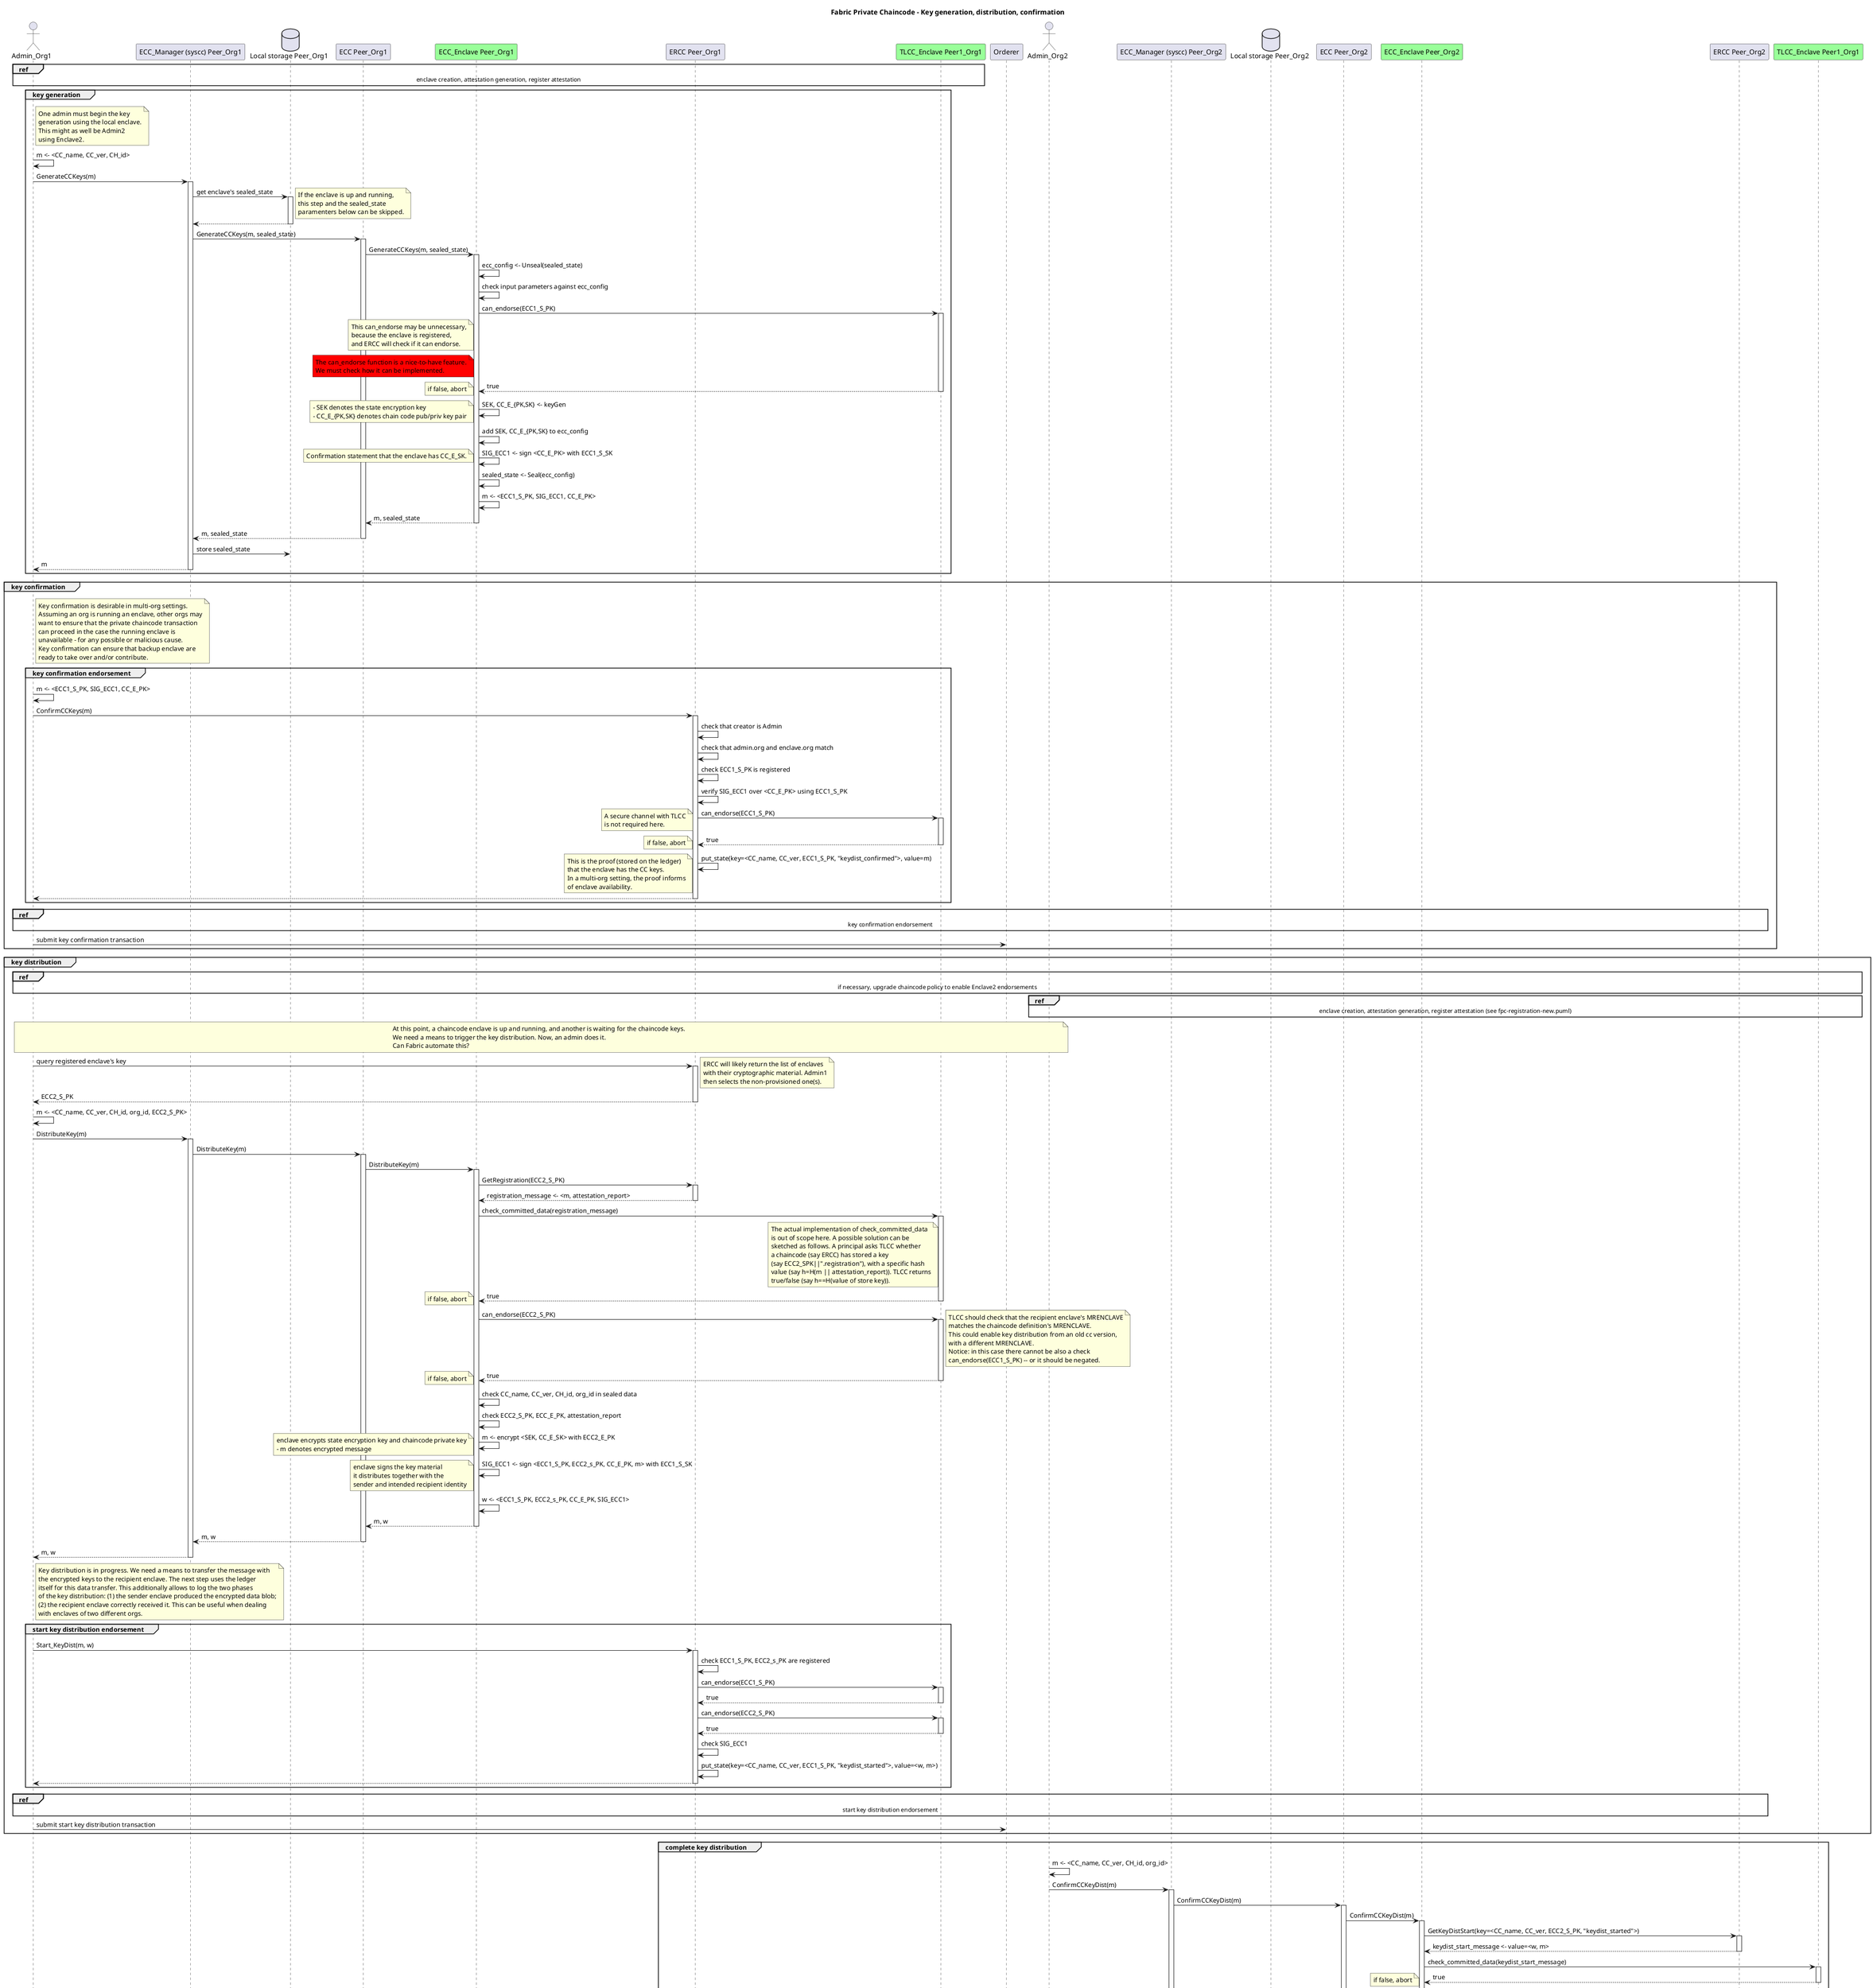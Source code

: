 @startuml

!pragma teoz true

hide footbox
title Foot Box removed

title Fabric Private Chaincode - Key generation, distribution, confirmation 

actor       "Admin_Org1" as Admin1
participant "ECC_Manager (syscc) Peer_Org1" as ECC_Manager1
database    "Local storage Peer_Org1" as Storage1
participant "ECC Peer_Org1" as ECC1
participant "ECC_Enclave Peer_Org1" as Enclave1 #99FF99
participant "ERCC Peer_Org1" as ERCC1
participant "TLCC_Enclave Peer1_Org1" as TLCC_Enclave1 #99FF99

participant Orderer as Orderer

actor	    "Admin_Org2" as Admin2
participant "ECC_Manager (syscc) Peer_Org2" as ECC_Manager2
database    "Local storage Peer_Org2" as Storage2
participant "ECC Peer_Org2" as ECC2
participant "ECC_Enclave Peer_Org2" as Enclave2 #99FF99
participant "ERCC Peer_Org2" as ERCC2
participant "TLCC_Enclave Peer1_Org1" as TLCC_Enclave2 #99FF99


ref over Admin1, ECC_Manager1, ECC1, Enclave1, ERCC1, TLCC_Enclave1
  enclave creation, attestation generation, register attestation
end ref

group key generation

  note right Admin1
    One admin must begin the key
    generation using the local enclave.
    This might as well be Admin2
    using Enclave2.
  end note
  Admin1        -> Admin1       :   m <- <CC_name, CC_ver, CH_id>
  Admin1        -> ECC_Manager1 ++: GenerateCCKeys(m)
  ECC_Manager1  -> Storage1     ++: get enclave's sealed_state
  note right
    If the enclave is up and running,
    this step and the sealed_state
    paramenters below can be skipped.
  end note
  return /'Storage1 -> ECC_Manager1'/

  ECC_Manager1  -> ECC1         ++: GenerateCCKeys(m, sealed_state)
  ECC1          -> Enclave1     ++: GenerateCCKeys(m, sealed_state)
  Enclave1      -> Enclave1     :   ecc_config <- Unseal(sealed_state)
  Enclave1      -> Enclave1     :   check input parameters against ecc_config 
  Enclave1      -> TLCC_Enclave1++: can_endorse(ECC1_S_PK)
    note left of Enclave1
        This can_endorse may be unnecessary,
        because the enclave is registered,
        and ERCC will check if it can endorse.
    end note
    note left of Enclave1 #ff0000
        The can_endorse function is a nice-to-have feature.
        We must check how it can be implemented.
    end note

  return true
    note left
        if false, abort
    end note

  Enclave1      -> Enclave1     :   SEK, CC_E_{PK,SK} <- keyGen
    note left
        - SEK denotes the state encryption key
        - CC_E_{PK,SK} denotes chain code pub/priv key pair
    end note
  Enclave1      -> Enclave1     :   add SEK, CC_E_{PK,SK} to ecc_config
  Enclave1      -> Enclave1     : SIG_ECC1 <- sign <CC_E_PK> with ECC1_S_SK
    note left
        Confirmation statement that the enclave has CC_E_SK.
    end note

  Enclave1      -> Enclave1     :   sealed_state <- Seal(ecc_config)
  Enclave1      -> Enclave1     :   m <- <ECC1_S_PK, SIG_ECC1, CC_E_PK>

  return m, sealed_state /'ECC1 -> Enclave1'/
  return m, sealed_state /'ECC_Manager1 -> ECC1'/

  ECC_Manager1  -> Storage1     :   store sealed_state

  return m /'Admin1 -> ECC_Manager1'/

end group

'note right Admin1 #ff0000
'    Discussion needed ... see below
'end note

'note right Admin1
'    - Where do we store ECC1_S_PK, SIG_ECC, m, CC_E_PK??? At ECC or ERCC?
'    - Do we treat key-mgnt as FPC lifcycle or is this application specific?
'    - If FPC lifecycle => ERCC ; otherwise ECC
'end note

'note right Admin1
'    **ERCC**
'    + aligned with FPC lifcycle policy
'    + central place where also FPC chaincodes store keys
'    - how can ECC_Enclave access? m is stored in ERCC namespace
'    - ERCC namspace can be accessed through cc2cc call
'        but not protected through TLCC
'    TBD ...
'end note

'note right Admin1
'    **ECC**
'    + easy to securely access m protected through TLCC
'    - difficult with application policy
'    TBD ...
'end note

group key confirmation

  note right of Admin1
    Key confirmation is desirable in multi-org settings.
    Assuming an org is running an enclave, other orgs may
    want to ensure that the private chaincode transaction
    can proceed in the case the running enclave is
    unavailable - for any possible or malicious cause.
    Key confirmation can ensure that backup enclave are
    ready to take over and/or contribute.
  end note
  group key confirmation endorsement
    Admin1  -> Admin1       :   m <- <ECC1_S_PK, SIG_ECC1, CC_E_PK>
    Admin1  -> ERCC1        ++: ConfirmCCKeys(m)
    ERCC1   -> ERCC1        :   check that creator is Admin
    ERCC1   -> ERCC1        :   check that admin.org and enclave.org match
    ERCC1   -> ERCC1        :   check ECC1_S_PK is registered
    ERCC1   -> ERCC1        :   verify SIG_ECC1 over <CC_E_PK> using ECC1_S_PK
    ERCC1   -> TLCC_Enclave1++: can_endorse(ECC1_S_PK)
        note left
            A secure channel with TLCC
            is not required here.
        end note
    return true
    note left
        if false, abort
    end note
    ERCC1   -> ERCC1    :   put_state(key=<CC_name, CC_ver, ECC1_S_PK, "keydist_confirmed">, value=m)
        note left
            This is the proof (stored on the ledger)
            that the enclave has the CC keys.
            In a multi-org setting, the proof informs
            of enclave availability.
        end note

    return /'Admin1 -> ERCC1'/

  end group

  ref over Admin1, ERCC2
    key confirmation endorsement
  end ref

  Admin1 -> Orderer: submit key confirmation transaction

end group


group key distribution
  ref over Admin1, TLCC_Enclave1, Admin2, TLCC_Enclave2
    if necessary, upgrade chaincode policy to enable Enclave2 endorsements
  end ref 
  
  ref over Admin2, ECC_Manager2, ECC2, Enclave2, ERCC2, TLCC_Enclave2
    enclave creation, attestation generation, register attestation (see fpc-registration-new.puml)
  end ref

  note over Admin1, Admin2
    At this point, a chaincode enclave is up and running, and another is waiting for the chaincode keys.
    We need a means to trigger the key distribution. Now, an admin does it.
    Can Fabric automate this?
  end note

  Admin1        -> ERCC1            ++: query registered enclave's key
    note right
        ERCC will likely return the list of enclaves
        with their cryptographic material. Admin1
        then selects the non-provisioned one(s).
    end note
  return ECC2_S_PK /'Admin1 -> ERCC1'/

  Admin1        -> Admin1           :   m <- <CC_name, CC_ver, CH_id, org_id, ECC2_S_PK>
  Admin1        -> ECC_Manager1     ++: DistributeKey(m)
  ECC_Manager1  -> ECC1             ++: DistributeKey(m)
  ECC1          -> Enclave1         ++: DistributeKey(m)
  Enclave1      -> ERCC1            ++: GetRegistration(ECC2_S_PK)
  return registration_message <- <m, attestation_report> /'Enclave1 -> ERCC1'/
  Enclave1      -> TLCC_Enclave1    ++: check_committed_data(registration_message)
  note left of TLCC_Enclave1
    The actual implementation of check_committed_data
    is out of scope here. A possible solution can be
    sketched as follows. A principal asks TLCC whether
    a chaincode (say ERCC) has stored a key
    (say ECC2_SPK||".registration"), with a specific hash
    value (say h=H(m || attestation_report)). TLCC returns
    true/false (say h==H(value of store key)).
  end note
  return true /'Enclave1 -> TLCC_Enclave1'/
    note left
        if false, abort
    end note
  Enclave1      -> TLCC_Enclave1    ++: can_endorse(ECC2_S_PK)
    note right
        TLCC checks the endorsement policy to determine
        if the recipient enclave is an eligible endorser.
    end note
    note right
        TLCC should check that the recipient enclave's MRENCLAVE
        matches the chaincode definition's MRENCLAVE.
        This could enable key distribution from an old cc version,
        with a different MRENCLAVE.
        Notice: in this case there cannot be also a check
        can_endorse(ECC1_S_PK) -- or it should be negated.
    end note
  return true /'Enclave1 -> TLCC_Enclave1'/
    note left
        if false, abort
    end note
  Enclave1      -> Enclave1         :   check CC_name, CC_ver, CH_id, org_id in sealed data
  Enclave1      -> Enclave1         :   check ECC2_S_PK, ECC_E_PK, attestation_report
  Enclave1      -> Enclave1         :   m <- encrypt <SEK, CC_E_SK> with ECC2_E_PK
    note left
        enclave encrypts state encryption key and chaincode private key
        - m denotes encrypted message
    end note

  Enclave1      -> Enclave1         :   SIG_ECC1 <- sign <ECC1_S_PK, ECC2_s_PK, CC_E_PK, m> with ECC1_S_SK
    note left
        enclave signs the key material
        it distributes together with the
        sender and intended recipient identity
    end note

  Enclave1      -> Enclave1         :   w <- <ECC1_S_PK, ECC2_s_PK, CC_E_PK, SIG_ECC1>

  return m, w /'ECC1 -> Enclave1'/
  return m, w /'ECC_Manager1 -> ECC1'/
  return m, w /'Admin1 -> ECC_Manager1'/

  note right Admin1
    Key distribution is in progress. We need a means to transfer the message with
    the encrypted keys to the recipient enclave. The next step uses the ledger
    itself for this data transfer. This additionally allows to log the two phases
    of the key distribution: (1) the sender enclave produced the encrypted data blob;
    (2) the recipient enclave correctly received it. This can be useful when dealing
    with enclaves of two different orgs.
  end note

  group start key distribution endorsement
    Admin1      -> ERCC1            ++: Start_KeyDist(m, w)
    ERCC1       -> ERCC1            :   check ECC1_S_PK, ECC2_s_PK are registered
    ERCC1       -> TLCC_Enclave1++: can_endorse(ECC1_S_PK)
    return true
    ERCC1       -> TLCC_Enclave1++: can_endorse(ECC2_S_PK)
    return true
    ERCC1       -> ERCC1            :   check SIG_ECC1
    ERCC1       -> ERCC1            :   put_state(key=<CC_name, CC_ver, ECC1_S_PK, "keydist_started">, value=<w, m>)
    return /'Admin1 -> ERCC1'/
  end group

  ref over Admin1, ERCC2
    start key distribution endorsement
  end ref

  Admin1 -> Orderer: submit start key distribution transaction
end group

group complete key distribution
  Admin2        -> Admin2           :   m <- <CC_name, CC_ver, CH_id, org_id>
  Admin2        -> ECC_Manager2     ++: ConfirmCCKeyDist(m)
  ECC_Manager2  -> ECC2             ++: ConfirmCCKeyDist(m)
  ECC2          -> Enclave2         ++: ConfirmCCKeyDist(m)
  Enclave2      -> ERCC2            ++: GetKeyDistStart(key=<CC_name, CC_ver, ECC2_S_PK, "keydist_started">)
  return keydist_start_message <- value=<w, m> /'Enclave2 -> ERCC2'/
  Enclave2      -> TLCC_Enclave2    ++: check_committed_data(keydist_start_message)
  return true /'Enclave2 -> TLCC_Enclave2'/
    note left
        if false, abort
    end note
  Enclave2      -> ERCC2            ++: GetRegistration(ECC1_S_PK)
  return registration_message <- <CC_name, CC_ver, CH_id, org_id, ECC1_S_PK, ECC1_E_PK, attestation_report> /'Enclave2 -> ERCC2'/
  Enclave2      -> TLCC_Enclave2    ++: check_committed_data(registration_message)
  return true /'Enclave2 -> TLCC_Enclave2'/
    note left
        if false, abort
    end note
  Enclave2      -> Enclave2         :   verify attestation report
  Enclave2      -> Enclave2         :   verify ECC1_S_PK matches in registration_message and keydist_start_message
  Enclave2      -> Enclave2         :   verify SIG_ECC1
  Enclave2      -> Enclave2         :   SEK, CC_E_SK <- decrypt(m) with ECC2_E_SK

  Enclave2      -> Enclave2         :   SIG_ECC2 <- sign <CC_E_PK> with ECC2_S_SK
  Enclave2      -> Enclave2         :   store SEK, CC_E_SK in sealed_state
  Enclave2      -> Enclave2         :   m <- <ECC2_S_PK, SIG_ECC2, CC_E_PK>

  return m, sealed_state /'Enclave2 -> ECC2'/
  return m, sealed_state /'ECC2 -> ECC_Manager2'/

  ECC_Manager2  -> Storage2     :   store sealed_state

  return m /'Admin2 -> ECC_Manager2'/

  ref over ERCC1, Admin2, ERCC2, Orderer
    key confirmation (same as that from Admin1)
  end ref

end group

@enduml
